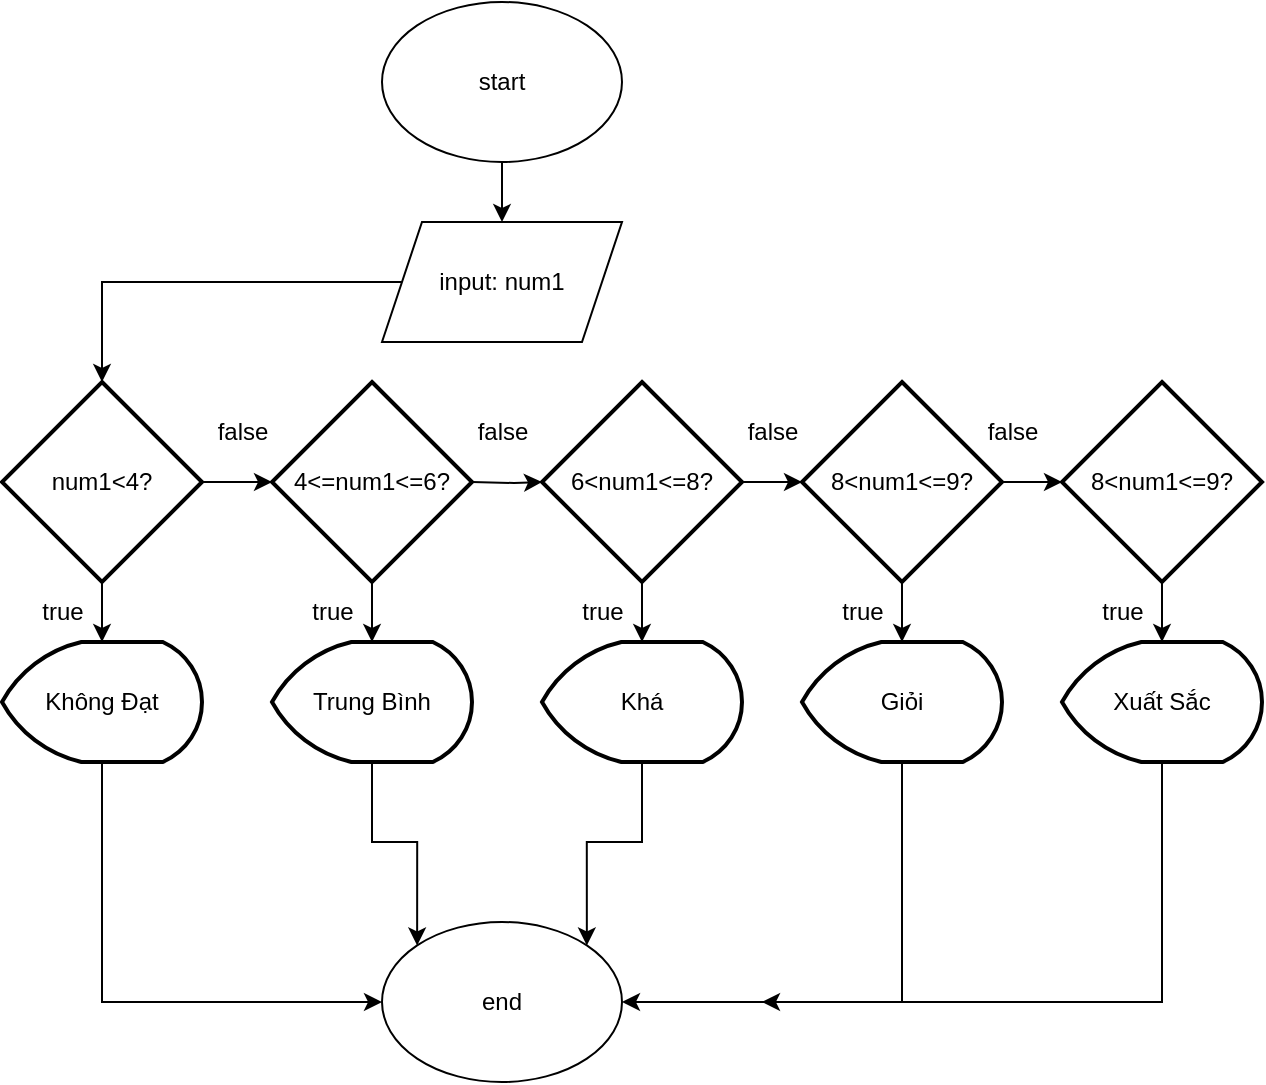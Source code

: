 <mxfile version="25.0.2">
  <diagram name="Page-1" id="n2LW4A-cNuQAeGhDnVcr">
    <mxGraphModel dx="1050" dy="717" grid="1" gridSize="10" guides="1" tooltips="1" connect="1" arrows="1" fold="1" page="1" pageScale="1" pageWidth="850" pageHeight="1100" math="0" shadow="0">
      <root>
        <mxCell id="0" />
        <mxCell id="1" parent="0" />
        <mxCell id="OgMrbID0NDVpr653DVZi-4" value="" style="edgeStyle=orthogonalEdgeStyle;rounded=0;orthogonalLoop=1;jettySize=auto;html=1;" edge="1" parent="1" source="OgMrbID0NDVpr653DVZi-1" target="OgMrbID0NDVpr653DVZi-3">
          <mxGeometry relative="1" as="geometry" />
        </mxCell>
        <mxCell id="OgMrbID0NDVpr653DVZi-1" value="start&lt;span style=&quot;color: rgba(0, 0, 0, 0); font-family: monospace; font-size: 0px; text-align: start; text-wrap: nowrap;&quot;&gt;%3CmxGraphModel%3E%3Croot%3E%3CmxCell%20id%3D%220%22%2F%3E%3CmxCell%20id%3D%221%22%20parent%3D%220%22%2F%3E%3CmxCell%20id%3D%222%22%20value%3D%22%C4%90%E1%BA%A1t%22%20style%3D%22strokeWidth%3D2%3Bhtml%3D1%3Bshape%3Dmxgraph.flowchart.display%3BwhiteSpace%3Dwrap%3B%22%20vertex%3D%221%22%20parent%3D%221%22%3E%3CmxGeometry%20x%3D%22270%22%20y%3D%22840%22%20width%3D%22100%22%20height%3D%2260%22%20as%3D%22geometry%22%2F%3E%3C%2FmxCell%3E%3C%2Froot%3E%3C%2FmxGraphModel%3E&lt;/span&gt;" style="ellipse;whiteSpace=wrap;html=1;" vertex="1" parent="1">
          <mxGeometry x="380" y="80" width="120" height="80" as="geometry" />
        </mxCell>
        <mxCell id="OgMrbID0NDVpr653DVZi-2" value="end" style="ellipse;whiteSpace=wrap;html=1;" vertex="1" parent="1">
          <mxGeometry x="380" y="540" width="120" height="80" as="geometry" />
        </mxCell>
        <mxCell id="OgMrbID0NDVpr653DVZi-3" value="input: num1" style="shape=parallelogram;perimeter=parallelogramPerimeter;whiteSpace=wrap;html=1;fixedSize=1;" vertex="1" parent="1">
          <mxGeometry x="380" y="190" width="120" height="60" as="geometry" />
        </mxCell>
        <mxCell id="OgMrbID0NDVpr653DVZi-9" value="" style="edgeStyle=orthogonalEdgeStyle;rounded=0;orthogonalLoop=1;jettySize=auto;html=1;" edge="1" parent="1" source="OgMrbID0NDVpr653DVZi-5" target="OgMrbID0NDVpr653DVZi-8">
          <mxGeometry relative="1" as="geometry" />
        </mxCell>
        <mxCell id="OgMrbID0NDVpr653DVZi-5" value="num1&amp;lt;4?" style="strokeWidth=2;html=1;shape=mxgraph.flowchart.decision;whiteSpace=wrap;" vertex="1" parent="1">
          <mxGeometry x="190" y="270" width="100" height="100" as="geometry" />
        </mxCell>
        <mxCell id="OgMrbID0NDVpr653DVZi-6" style="edgeStyle=orthogonalEdgeStyle;rounded=0;orthogonalLoop=1;jettySize=auto;html=1;entryX=0.5;entryY=0;entryDx=0;entryDy=0;entryPerimeter=0;" edge="1" parent="1" source="OgMrbID0NDVpr653DVZi-3" target="OgMrbID0NDVpr653DVZi-5">
          <mxGeometry relative="1" as="geometry" />
        </mxCell>
        <mxCell id="OgMrbID0NDVpr653DVZi-7" value="true" style="text;html=1;align=center;verticalAlign=middle;resizable=0;points=[];autosize=1;strokeColor=none;fillColor=none;" vertex="1" parent="1">
          <mxGeometry x="200" y="370" width="40" height="30" as="geometry" />
        </mxCell>
        <mxCell id="OgMrbID0NDVpr653DVZi-10" style="edgeStyle=orthogonalEdgeStyle;rounded=0;orthogonalLoop=1;jettySize=auto;html=1;exitX=0.5;exitY=1;exitDx=0;exitDy=0;exitPerimeter=0;entryX=0;entryY=0.5;entryDx=0;entryDy=0;" edge="1" parent="1" source="OgMrbID0NDVpr653DVZi-8" target="OgMrbID0NDVpr653DVZi-2">
          <mxGeometry relative="1" as="geometry" />
        </mxCell>
        <mxCell id="OgMrbID0NDVpr653DVZi-8" value="Không Đạt" style="strokeWidth=2;html=1;shape=mxgraph.flowchart.display;whiteSpace=wrap;" vertex="1" parent="1">
          <mxGeometry x="190" y="400" width="100" height="60" as="geometry" />
        </mxCell>
        <mxCell id="OgMrbID0NDVpr653DVZi-11" value="false" style="text;html=1;align=center;verticalAlign=middle;resizable=0;points=[];autosize=1;strokeColor=none;fillColor=none;" vertex="1" parent="1">
          <mxGeometry x="285" y="280" width="50" height="30" as="geometry" />
        </mxCell>
        <mxCell id="OgMrbID0NDVpr653DVZi-16" value="" style="edgeStyle=orthogonalEdgeStyle;rounded=0;orthogonalLoop=1;jettySize=auto;html=1;" edge="1" parent="1" target="OgMrbID0NDVpr653DVZi-14">
          <mxGeometry relative="1" as="geometry">
            <mxPoint x="425" y="320" as="sourcePoint" />
          </mxGeometry>
        </mxCell>
        <mxCell id="OgMrbID0NDVpr653DVZi-13" style="edgeStyle=orthogonalEdgeStyle;rounded=0;orthogonalLoop=1;jettySize=auto;html=1;exitX=1;exitY=0.5;exitDx=0;exitDy=0;exitPerimeter=0;entryX=0;entryY=0.5;entryDx=0;entryDy=0;entryPerimeter=0;" edge="1" parent="1" source="OgMrbID0NDVpr653DVZi-5">
          <mxGeometry relative="1" as="geometry">
            <mxPoint x="325" y="320" as="targetPoint" />
          </mxGeometry>
        </mxCell>
        <mxCell id="OgMrbID0NDVpr653DVZi-17" value="" style="edgeStyle=orthogonalEdgeStyle;rounded=0;orthogonalLoop=1;jettySize=auto;html=1;" edge="1" parent="1" source="OgMrbID0NDVpr653DVZi-14" target="OgMrbID0NDVpr653DVZi-15">
          <mxGeometry relative="1" as="geometry" />
        </mxCell>
        <mxCell id="OgMrbID0NDVpr653DVZi-39" style="edgeStyle=orthogonalEdgeStyle;rounded=0;orthogonalLoop=1;jettySize=auto;html=1;exitX=0.5;exitY=1;exitDx=0;exitDy=0;exitPerimeter=0;" edge="1" parent="1" source="OgMrbID0NDVpr653DVZi-14" target="OgMrbID0NDVpr653DVZi-35">
          <mxGeometry relative="1" as="geometry" />
        </mxCell>
        <mxCell id="OgMrbID0NDVpr653DVZi-14" value="6&amp;lt;num1&amp;lt;=8?" style="strokeWidth=2;html=1;shape=mxgraph.flowchart.decision;whiteSpace=wrap;" vertex="1" parent="1">
          <mxGeometry x="460" y="270" width="100" height="100" as="geometry" />
        </mxCell>
        <mxCell id="OgMrbID0NDVpr653DVZi-26" value="" style="edgeStyle=orthogonalEdgeStyle;rounded=0;orthogonalLoop=1;jettySize=auto;html=1;" edge="1" parent="1" source="OgMrbID0NDVpr653DVZi-15" target="OgMrbID0NDVpr653DVZi-25">
          <mxGeometry relative="1" as="geometry" />
        </mxCell>
        <mxCell id="OgMrbID0NDVpr653DVZi-15" value="8&amp;lt;num1&amp;lt;=9?" style="strokeWidth=2;html=1;shape=mxgraph.flowchart.decision;whiteSpace=wrap;" vertex="1" parent="1">
          <mxGeometry x="590" y="270" width="100" height="100" as="geometry" />
        </mxCell>
        <mxCell id="OgMrbID0NDVpr653DVZi-21" value="false" style="text;html=1;align=center;verticalAlign=middle;resizable=0;points=[];autosize=1;strokeColor=none;fillColor=none;" vertex="1" parent="1">
          <mxGeometry x="415" y="280" width="50" height="30" as="geometry" />
        </mxCell>
        <mxCell id="OgMrbID0NDVpr653DVZi-22" value="false" style="text;html=1;align=center;verticalAlign=middle;resizable=0;points=[];autosize=1;strokeColor=none;fillColor=none;" vertex="1" parent="1">
          <mxGeometry x="550" y="280" width="50" height="30" as="geometry" />
        </mxCell>
        <mxCell id="OgMrbID0NDVpr653DVZi-23" value="4&amp;lt;=num1&amp;lt;=6?" style="strokeWidth=2;html=1;shape=mxgraph.flowchart.decision;whiteSpace=wrap;" vertex="1" parent="1">
          <mxGeometry x="325" y="270" width="100" height="100" as="geometry" />
        </mxCell>
        <mxCell id="OgMrbID0NDVpr653DVZi-41" style="edgeStyle=orthogonalEdgeStyle;rounded=0;orthogonalLoop=1;jettySize=auto;html=1;exitX=0.5;exitY=1;exitDx=0;exitDy=0;exitPerimeter=0;" edge="1" parent="1" source="OgMrbID0NDVpr653DVZi-25" target="OgMrbID0NDVpr653DVZi-37">
          <mxGeometry relative="1" as="geometry" />
        </mxCell>
        <mxCell id="OgMrbID0NDVpr653DVZi-25" value="8&amp;lt;num1&amp;lt;=9?" style="strokeWidth=2;html=1;shape=mxgraph.flowchart.decision;whiteSpace=wrap;" vertex="1" parent="1">
          <mxGeometry x="720" y="270" width="100" height="100" as="geometry" />
        </mxCell>
        <mxCell id="OgMrbID0NDVpr653DVZi-29" value="false" style="text;html=1;align=center;verticalAlign=middle;resizable=0;points=[];autosize=1;strokeColor=none;fillColor=none;" vertex="1" parent="1">
          <mxGeometry x="670" y="280" width="50" height="30" as="geometry" />
        </mxCell>
        <mxCell id="OgMrbID0NDVpr653DVZi-30" value="true" style="text;html=1;align=center;verticalAlign=middle;resizable=0;points=[];autosize=1;strokeColor=none;fillColor=none;" vertex="1" parent="1">
          <mxGeometry x="335" y="370" width="40" height="30" as="geometry" />
        </mxCell>
        <mxCell id="OgMrbID0NDVpr653DVZi-31" value="true" style="text;html=1;align=center;verticalAlign=middle;resizable=0;points=[];autosize=1;strokeColor=none;fillColor=none;" vertex="1" parent="1">
          <mxGeometry x="470" y="370" width="40" height="30" as="geometry" />
        </mxCell>
        <mxCell id="OgMrbID0NDVpr653DVZi-32" value="true" style="text;html=1;align=center;verticalAlign=middle;resizable=0;points=[];autosize=1;strokeColor=none;fillColor=none;" vertex="1" parent="1">
          <mxGeometry x="600" y="370" width="40" height="30" as="geometry" />
        </mxCell>
        <mxCell id="OgMrbID0NDVpr653DVZi-33" value="true" style="text;html=1;align=center;verticalAlign=middle;resizable=0;points=[];autosize=1;strokeColor=none;fillColor=none;" vertex="1" parent="1">
          <mxGeometry x="730" y="370" width="40" height="30" as="geometry" />
        </mxCell>
        <mxCell id="OgMrbID0NDVpr653DVZi-42" style="edgeStyle=orthogonalEdgeStyle;rounded=0;orthogonalLoop=1;jettySize=auto;html=1;exitX=0.5;exitY=1;exitDx=0;exitDy=0;exitPerimeter=0;entryX=0;entryY=0;entryDx=0;entryDy=0;" edge="1" parent="1" source="OgMrbID0NDVpr653DVZi-34" target="OgMrbID0NDVpr653DVZi-2">
          <mxGeometry relative="1" as="geometry" />
        </mxCell>
        <mxCell id="OgMrbID0NDVpr653DVZi-34" value="Trung Bình" style="strokeWidth=2;html=1;shape=mxgraph.flowchart.display;whiteSpace=wrap;" vertex="1" parent="1">
          <mxGeometry x="325" y="400" width="100" height="60" as="geometry" />
        </mxCell>
        <mxCell id="OgMrbID0NDVpr653DVZi-43" style="edgeStyle=orthogonalEdgeStyle;rounded=0;orthogonalLoop=1;jettySize=auto;html=1;exitX=0.5;exitY=1;exitDx=0;exitDy=0;exitPerimeter=0;entryX=1;entryY=0;entryDx=0;entryDy=0;" edge="1" parent="1" source="OgMrbID0NDVpr653DVZi-35" target="OgMrbID0NDVpr653DVZi-2">
          <mxGeometry relative="1" as="geometry" />
        </mxCell>
        <mxCell id="OgMrbID0NDVpr653DVZi-35" value="Khá" style="strokeWidth=2;html=1;shape=mxgraph.flowchart.display;whiteSpace=wrap;" vertex="1" parent="1">
          <mxGeometry x="460" y="400" width="100" height="60" as="geometry" />
        </mxCell>
        <mxCell id="OgMrbID0NDVpr653DVZi-44" style="edgeStyle=orthogonalEdgeStyle;rounded=0;orthogonalLoop=1;jettySize=auto;html=1;exitX=0.5;exitY=1;exitDx=0;exitDy=0;exitPerimeter=0;entryX=1;entryY=0.5;entryDx=0;entryDy=0;" edge="1" parent="1" source="OgMrbID0NDVpr653DVZi-36" target="OgMrbID0NDVpr653DVZi-2">
          <mxGeometry relative="1" as="geometry" />
        </mxCell>
        <mxCell id="OgMrbID0NDVpr653DVZi-36" value="Giỏi" style="strokeWidth=2;html=1;shape=mxgraph.flowchart.display;whiteSpace=wrap;" vertex="1" parent="1">
          <mxGeometry x="590" y="400" width="100" height="60" as="geometry" />
        </mxCell>
        <mxCell id="OgMrbID0NDVpr653DVZi-45" style="edgeStyle=orthogonalEdgeStyle;rounded=0;orthogonalLoop=1;jettySize=auto;html=1;exitX=0.5;exitY=1;exitDx=0;exitDy=0;exitPerimeter=0;" edge="1" parent="1" source="OgMrbID0NDVpr653DVZi-37">
          <mxGeometry relative="1" as="geometry">
            <mxPoint x="570" y="580" as="targetPoint" />
            <Array as="points">
              <mxPoint x="770" y="580" />
            </Array>
          </mxGeometry>
        </mxCell>
        <mxCell id="OgMrbID0NDVpr653DVZi-37" value="Xuất Sắc" style="strokeWidth=2;html=1;shape=mxgraph.flowchart.display;whiteSpace=wrap;" vertex="1" parent="1">
          <mxGeometry x="720" y="400" width="100" height="60" as="geometry" />
        </mxCell>
        <mxCell id="OgMrbID0NDVpr653DVZi-38" style="edgeStyle=orthogonalEdgeStyle;rounded=0;orthogonalLoop=1;jettySize=auto;html=1;exitX=0.5;exitY=1;exitDx=0;exitDy=0;exitPerimeter=0;entryX=0.5;entryY=0;entryDx=0;entryDy=0;entryPerimeter=0;" edge="1" parent="1" source="OgMrbID0NDVpr653DVZi-23" target="OgMrbID0NDVpr653DVZi-34">
          <mxGeometry relative="1" as="geometry" />
        </mxCell>
        <mxCell id="OgMrbID0NDVpr653DVZi-40" style="edgeStyle=orthogonalEdgeStyle;rounded=0;orthogonalLoop=1;jettySize=auto;html=1;exitX=0.5;exitY=1;exitDx=0;exitDy=0;exitPerimeter=0;entryX=0.5;entryY=0;entryDx=0;entryDy=0;entryPerimeter=0;" edge="1" parent="1" source="OgMrbID0NDVpr653DVZi-15" target="OgMrbID0NDVpr653DVZi-36">
          <mxGeometry relative="1" as="geometry" />
        </mxCell>
      </root>
    </mxGraphModel>
  </diagram>
</mxfile>
